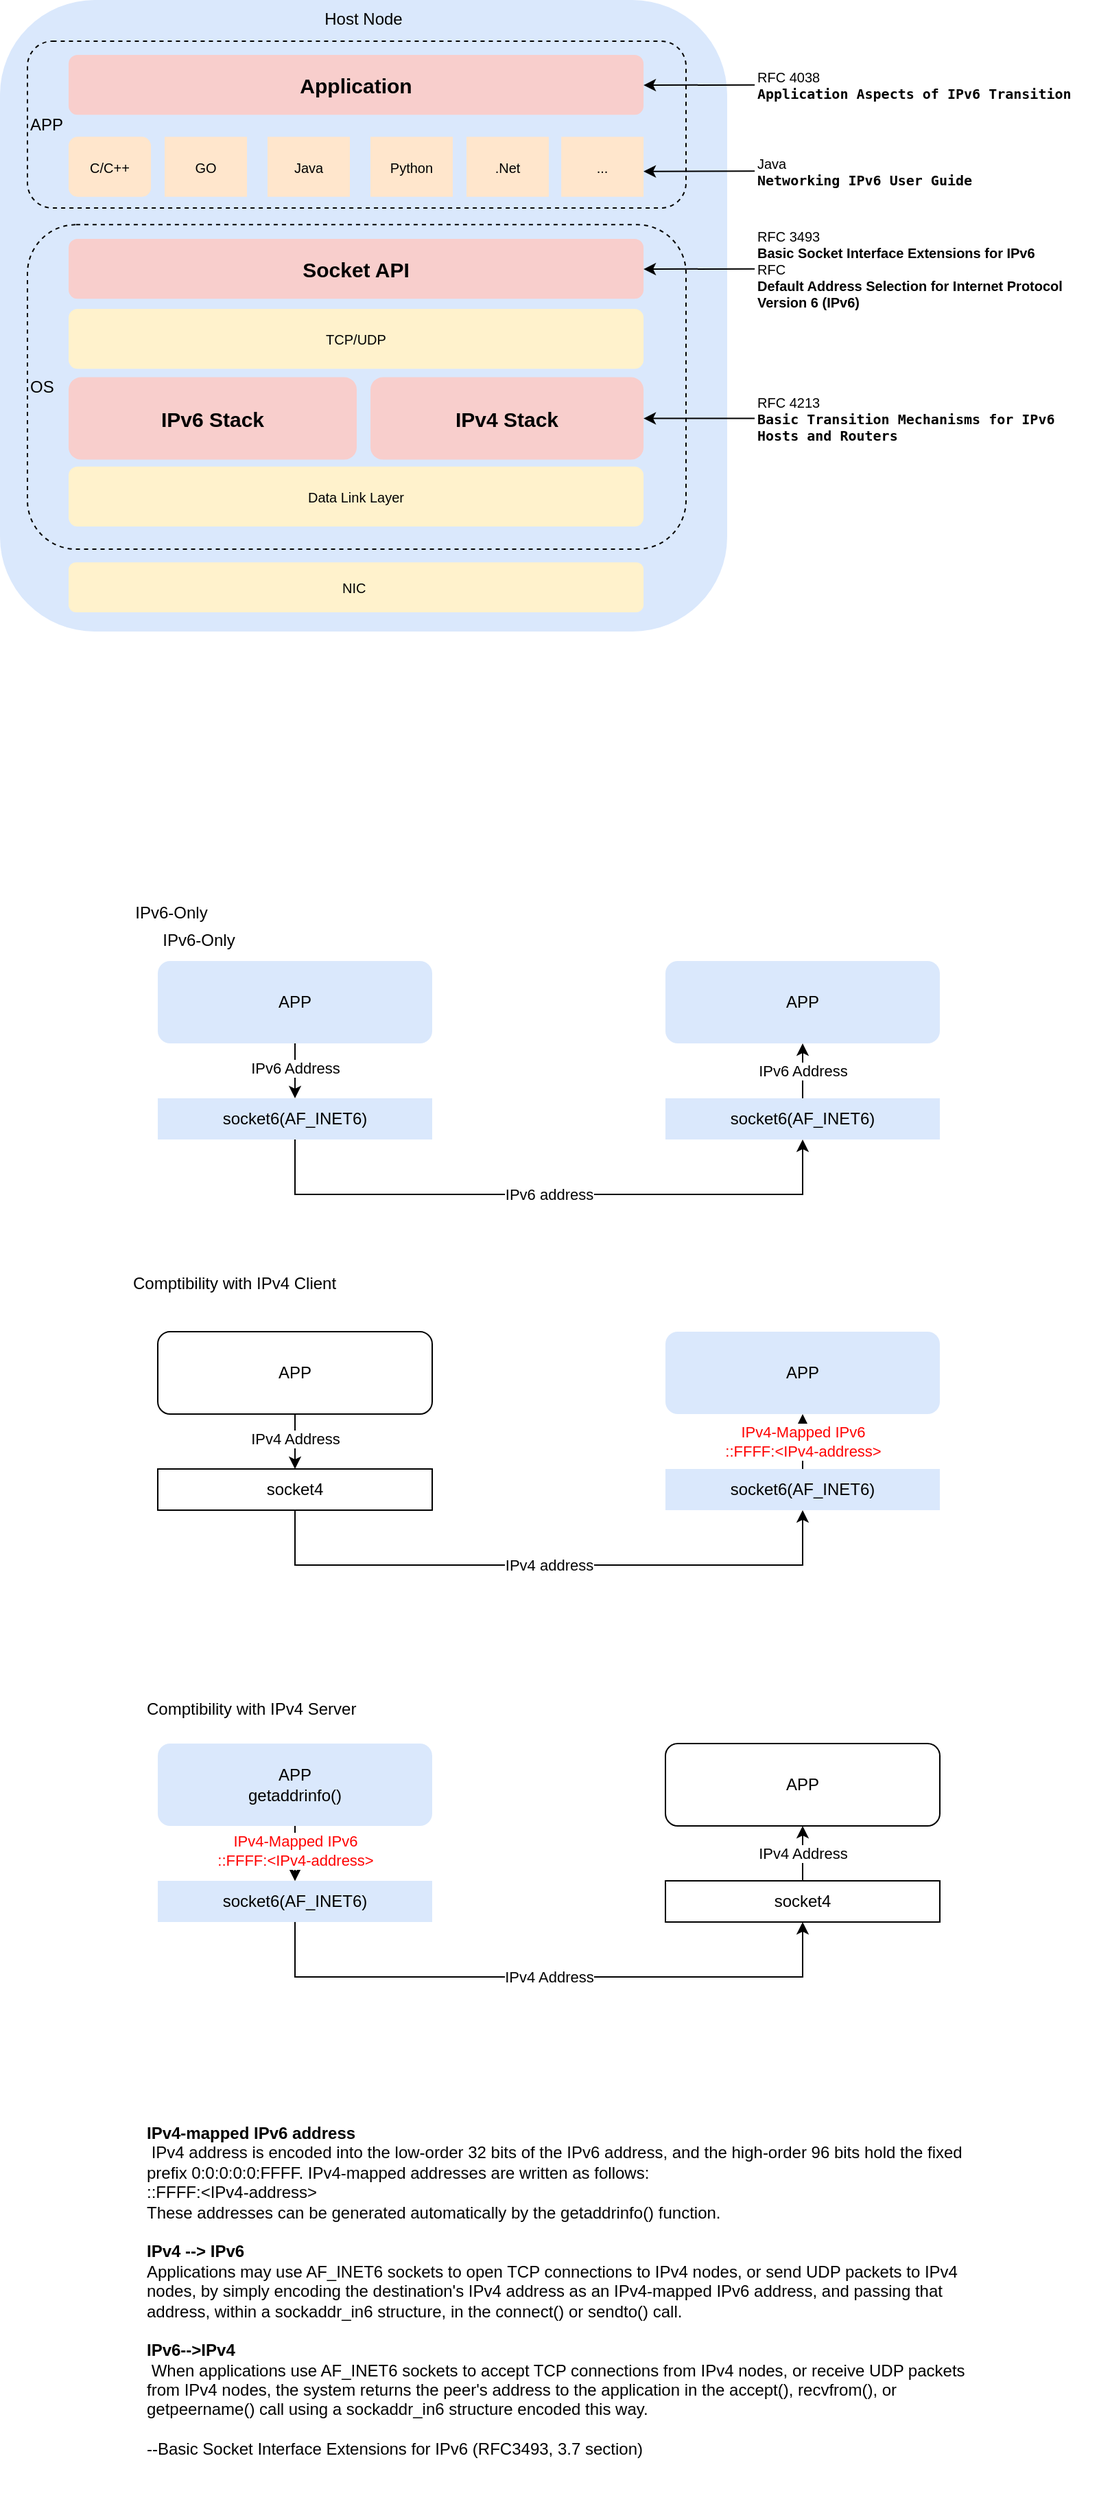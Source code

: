 <mxfile version="24.2.5" type="github">
  <diagram name="Page-1" id="rZ_P2kpU1c0gx4y7kV9n">
    <mxGraphModel dx="909" dy="1777" grid="1" gridSize="10" guides="1" tooltips="1" connect="1" arrows="1" fold="1" page="1" pageScale="1" pageWidth="850" pageHeight="600" math="0" shadow="0">
      <root>
        <mxCell id="0" />
        <mxCell id="1" parent="0" />
        <mxCell id="icOcJ5imzF8ybxUpSHXg-1" value="APP" style="rounded=1;whiteSpace=wrap;html=1;" vertex="1" parent="1">
          <mxGeometry x="140" y="-190" width="200" height="60" as="geometry" />
        </mxCell>
        <mxCell id="icOcJ5imzF8ybxUpSHXg-6" value="APP" style="rounded=1;whiteSpace=wrap;html=1;strokeColor=none;fillColor=#dae8fc;" vertex="1" parent="1">
          <mxGeometry x="510" y="-190" width="200" height="60" as="geometry" />
        </mxCell>
        <mxCell id="icOcJ5imzF8ybxUpSHXg-8" value="socket6(AF_INET6)" style="rounded=0;whiteSpace=wrap;html=1;strokeColor=none;fillColor=#dae8fc;" vertex="1" parent="1">
          <mxGeometry x="510" y="-90" width="200" height="30" as="geometry" />
        </mxCell>
        <mxCell id="icOcJ5imzF8ybxUpSHXg-10" value="IPv4 address" style="endArrow=classic;html=1;rounded=0;exitX=0.5;exitY=1;exitDx=0;exitDy=0;edgeStyle=orthogonalEdgeStyle;entryX=0.5;entryY=1;entryDx=0;entryDy=0;" edge="1" parent="1" target="icOcJ5imzF8ybxUpSHXg-8">
          <mxGeometry width="50" height="50" relative="1" as="geometry">
            <mxPoint x="240" y="-60" as="sourcePoint" />
            <mxPoint x="670" y="-60" as="targetPoint" />
            <Array as="points">
              <mxPoint x="240" y="-20" />
              <mxPoint x="610" y="-20" />
            </Array>
          </mxGeometry>
        </mxCell>
        <mxCell id="icOcJ5imzF8ybxUpSHXg-12" value="" style="endArrow=classic;html=1;rounded=0;exitX=0.5;exitY=1;exitDx=0;exitDy=0;" edge="1" parent="1" source="icOcJ5imzF8ybxUpSHXg-1">
          <mxGeometry width="50" height="50" relative="1" as="geometry">
            <mxPoint x="410" y="-70" as="sourcePoint" />
            <mxPoint x="240" y="-90" as="targetPoint" />
          </mxGeometry>
        </mxCell>
        <mxCell id="icOcJ5imzF8ybxUpSHXg-13" value="IPv4 Address" style="edgeLabel;html=1;align=center;verticalAlign=middle;resizable=0;points=[];" vertex="1" connectable="0" parent="icOcJ5imzF8ybxUpSHXg-12">
          <mxGeometry x="-0.098" relative="1" as="geometry">
            <mxPoint as="offset" />
          </mxGeometry>
        </mxCell>
        <mxCell id="icOcJ5imzF8ybxUpSHXg-14" value="&lt;font data-sider-select-id=&quot;ed5d6f88-564b-4f81-8631-00c8b1efb85c&quot; color=&quot;#ff0000&quot;&gt;IPv4-Mapped IPv6&lt;/font&gt;&lt;div&gt;&lt;font data-sider-select-id=&quot;ed5d6f88-564b-4f81-8631-00c8b1efb85c&quot; color=&quot;#ff0000&quot;&gt;::FFFF:&amp;lt;IPv4-address&amp;gt;&lt;br&gt;&lt;/font&gt;&lt;/div&gt;" style="endArrow=classic;html=1;rounded=0;entryX=0.5;entryY=1;entryDx=0;entryDy=0;exitX=0.5;exitY=0;exitDx=0;exitDy=0;" edge="1" parent="1" source="icOcJ5imzF8ybxUpSHXg-8" target="icOcJ5imzF8ybxUpSHXg-6">
          <mxGeometry width="50" height="50" relative="1" as="geometry">
            <mxPoint x="370" y="10" as="sourcePoint" />
            <mxPoint x="420" y="-40" as="targetPoint" />
          </mxGeometry>
        </mxCell>
        <mxCell id="icOcJ5imzF8ybxUpSHXg-57" value="socket4" style="rounded=0;whiteSpace=wrap;html=1;" vertex="1" parent="1">
          <mxGeometry x="140" y="-90" width="200" height="30" as="geometry" />
        </mxCell>
        <mxCell id="icOcJ5imzF8ybxUpSHXg-58" value="APP" style="rounded=1;whiteSpace=wrap;html=1;fillColor=#dae8fc;strokeColor=none;" vertex="1" parent="1">
          <mxGeometry x="140" y="-460" width="200" height="60" as="geometry" />
        </mxCell>
        <mxCell id="icOcJ5imzF8ybxUpSHXg-59" value="APP" style="rounded=1;whiteSpace=wrap;html=1;fillColor=#dae8fc;strokeColor=none;" vertex="1" parent="1">
          <mxGeometry x="510" y="-460" width="200" height="60" as="geometry" />
        </mxCell>
        <mxCell id="icOcJ5imzF8ybxUpSHXg-60" value="socket6(AF_INET6)" style="rounded=0;whiteSpace=wrap;html=1;fillColor=#dae8fc;strokeColor=none;" vertex="1" parent="1">
          <mxGeometry x="510" y="-360" width="200" height="30" as="geometry" />
        </mxCell>
        <mxCell id="icOcJ5imzF8ybxUpSHXg-61" value="IPv6 address" style="endArrow=classic;html=1;rounded=0;exitX=0.5;exitY=1;exitDx=0;exitDy=0;edgeStyle=orthogonalEdgeStyle;entryX=0.5;entryY=1;entryDx=0;entryDy=0;" edge="1" parent="1" target="icOcJ5imzF8ybxUpSHXg-60">
          <mxGeometry width="50" height="50" relative="1" as="geometry">
            <mxPoint x="240" y="-330" as="sourcePoint" />
            <mxPoint x="670" y="-330" as="targetPoint" />
            <Array as="points">
              <mxPoint x="240" y="-290" />
              <mxPoint x="610" y="-290" />
            </Array>
          </mxGeometry>
        </mxCell>
        <mxCell id="icOcJ5imzF8ybxUpSHXg-62" value="" style="endArrow=classic;html=1;rounded=0;exitX=0.5;exitY=1;exitDx=0;exitDy=0;" edge="1" parent="1" source="icOcJ5imzF8ybxUpSHXg-58">
          <mxGeometry width="50" height="50" relative="1" as="geometry">
            <mxPoint x="410" y="-340" as="sourcePoint" />
            <mxPoint x="240" y="-360" as="targetPoint" />
          </mxGeometry>
        </mxCell>
        <mxCell id="icOcJ5imzF8ybxUpSHXg-63" value="IPv6 Address" style="edgeLabel;html=1;align=center;verticalAlign=middle;resizable=0;points=[];" vertex="1" connectable="0" parent="icOcJ5imzF8ybxUpSHXg-62">
          <mxGeometry x="-0.098" relative="1" as="geometry">
            <mxPoint as="offset" />
          </mxGeometry>
        </mxCell>
        <mxCell id="icOcJ5imzF8ybxUpSHXg-64" value="IPv6 Address" style="endArrow=classic;html=1;rounded=0;entryX=0.5;entryY=1;entryDx=0;entryDy=0;exitX=0.5;exitY=0;exitDx=0;exitDy=0;" edge="1" parent="1" source="icOcJ5imzF8ybxUpSHXg-60" target="icOcJ5imzF8ybxUpSHXg-59">
          <mxGeometry width="50" height="50" relative="1" as="geometry">
            <mxPoint x="370" y="-260" as="sourcePoint" />
            <mxPoint x="420" y="-310" as="targetPoint" />
          </mxGeometry>
        </mxCell>
        <mxCell id="icOcJ5imzF8ybxUpSHXg-65" value="socket6(AF_INET6)" style="rounded=0;whiteSpace=wrap;html=1;fillColor=#dae8fc;strokeColor=none;" vertex="1" parent="1">
          <mxGeometry x="140" y="-360" width="200" height="30" as="geometry" />
        </mxCell>
        <mxCell id="icOcJ5imzF8ybxUpSHXg-74" value="" style="edgeStyle=orthogonalEdgeStyle;rounded=0;orthogonalLoop=1;jettySize=auto;html=1;" edge="1" parent="1" source="icOcJ5imzF8ybxUpSHXg-66" target="icOcJ5imzF8ybxUpSHXg-73">
          <mxGeometry relative="1" as="geometry" />
        </mxCell>
        <mxCell id="icOcJ5imzF8ybxUpSHXg-66" value="APP&lt;div&gt;getaddrinfo()&lt;/div&gt;" style="rounded=1;whiteSpace=wrap;html=1;strokeColor=none;fillColor=#dae8fc;" vertex="1" parent="1">
          <mxGeometry x="140" y="110" width="200" height="60" as="geometry" />
        </mxCell>
        <mxCell id="icOcJ5imzF8ybxUpSHXg-67" value="APP" style="rounded=1;whiteSpace=wrap;html=1;" vertex="1" parent="1">
          <mxGeometry x="510" y="110" width="200" height="60" as="geometry" />
        </mxCell>
        <mxCell id="icOcJ5imzF8ybxUpSHXg-68" value="socket4" style="rounded=0;whiteSpace=wrap;html=1;" vertex="1" parent="1">
          <mxGeometry x="510" y="210" width="200" height="30" as="geometry" />
        </mxCell>
        <mxCell id="icOcJ5imzF8ybxUpSHXg-69" value="IPv4 Address" style="endArrow=classic;html=1;rounded=0;exitX=0.5;exitY=1;exitDx=0;exitDy=0;edgeStyle=orthogonalEdgeStyle;entryX=0.5;entryY=1;entryDx=0;entryDy=0;" edge="1" parent="1" target="icOcJ5imzF8ybxUpSHXg-68">
          <mxGeometry width="50" height="50" relative="1" as="geometry">
            <mxPoint x="240" y="240" as="sourcePoint" />
            <mxPoint x="670" y="240" as="targetPoint" />
            <Array as="points">
              <mxPoint x="240" y="280" />
              <mxPoint x="610" y="280" />
            </Array>
          </mxGeometry>
        </mxCell>
        <mxCell id="icOcJ5imzF8ybxUpSHXg-70" value="" style="endArrow=classic;html=1;rounded=0;exitX=0.5;exitY=1;exitDx=0;exitDy=0;" edge="1" parent="1" source="icOcJ5imzF8ybxUpSHXg-66">
          <mxGeometry width="50" height="50" relative="1" as="geometry">
            <mxPoint x="410" y="230" as="sourcePoint" />
            <mxPoint x="240" y="210" as="targetPoint" />
          </mxGeometry>
        </mxCell>
        <mxCell id="icOcJ5imzF8ybxUpSHXg-71" value="&lt;font data-sider-select-id=&quot;ed5d6f88-564b-4f81-8631-00c8b1efb85c&quot; color=&quot;#ff0000&quot;&gt;IPv4-Mapped IPv6&lt;/font&gt;&lt;div&gt;&lt;font data-sider-select-id=&quot;ed5d6f88-564b-4f81-8631-00c8b1efb85c&quot; color=&quot;#ff0000&quot;&gt;::FFFF:&amp;lt;IPv4-address&amp;gt;&lt;/font&gt;&lt;/div&gt;" style="edgeLabel;html=1;align=center;verticalAlign=middle;resizable=0;points=[];" vertex="1" connectable="0" parent="icOcJ5imzF8ybxUpSHXg-70">
          <mxGeometry x="-0.098" relative="1" as="geometry">
            <mxPoint as="offset" />
          </mxGeometry>
        </mxCell>
        <mxCell id="icOcJ5imzF8ybxUpSHXg-72" value="IPv4 Address" style="endArrow=classic;html=1;rounded=0;entryX=0.5;entryY=1;entryDx=0;entryDy=0;exitX=0.5;exitY=0;exitDx=0;exitDy=0;" edge="1" parent="1" source="icOcJ5imzF8ybxUpSHXg-68" target="icOcJ5imzF8ybxUpSHXg-67">
          <mxGeometry width="50" height="50" relative="1" as="geometry">
            <mxPoint x="370" y="310" as="sourcePoint" />
            <mxPoint x="420" y="260" as="targetPoint" />
          </mxGeometry>
        </mxCell>
        <mxCell id="icOcJ5imzF8ybxUpSHXg-73" value="socket6(AF_INET6)" style="rounded=0;whiteSpace=wrap;html=1;strokeColor=none;fillColor=#dae8fc;" vertex="1" parent="1">
          <mxGeometry x="140" y="210" width="200" height="30" as="geometry" />
        </mxCell>
        <mxCell id="icOcJ5imzF8ybxUpSHXg-75" value="IPv6-Only" style="text;html=1;align=center;verticalAlign=middle;whiteSpace=wrap;rounded=0;" vertex="1" parent="1">
          <mxGeometry x="120" y="-510" width="60" height="30" as="geometry" />
        </mxCell>
        <mxCell id="icOcJ5imzF8ybxUpSHXg-76" value="Comptibility with IPv4 Client" style="text;html=1;align=left;verticalAlign=middle;whiteSpace=wrap;rounded=0;" vertex="1" parent="1">
          <mxGeometry x="120" y="-240" width="240" height="30" as="geometry" />
        </mxCell>
        <mxCell id="icOcJ5imzF8ybxUpSHXg-77" value="IPv6-Only" style="text;html=1;align=center;verticalAlign=middle;whiteSpace=wrap;rounded=0;" vertex="1" parent="1">
          <mxGeometry x="140" y="-490" width="60" height="30" as="geometry" />
        </mxCell>
        <mxCell id="icOcJ5imzF8ybxUpSHXg-79" value="Comptibility with IPv4 Server" style="text;html=1;align=left;verticalAlign=middle;whiteSpace=wrap;rounded=0;" vertex="1" parent="1">
          <mxGeometry x="130" y="70" width="240" height="30" as="geometry" />
        </mxCell>
        <mxCell id="icOcJ5imzF8ybxUpSHXg-80" value="&lt;b data-sider-select-id=&quot;4dd214a8-5db6-41d3-b710-cdda6e6183cf&quot;&gt;IPv4-mapped IPv6 address&lt;/b&gt;&lt;div data-sider-select-id=&quot;9b86270d-a50b-4bd0-8c5a-72402ec19036&quot;&gt;&amp;nbsp;IPv4 address is encoded into the low-order 32 bits of the IPv6 address, and the high-order 96 bits hold the fixed prefix 0:0:0:0:0:FFFF.  IPv4-mapped addresses are written as follows:&lt;br&gt;      ::FFFF:&amp;lt;IPv4-address&amp;gt;&lt;br&gt;   These addresses can be generated automatically by the getaddrinfo() function.&lt;br&gt;&lt;br&gt;&lt;b data-sider-select-id=&quot;79032d63-1c1d-43e4-9b67-b446f5373edb&quot;&gt;IPv4 --&amp;gt; IPv6&lt;/b&gt;&lt;br data-sider-select-id=&quot;9023410b-1a3b-4cb5-8c9a-3f16db68c0e2&quot;&gt;   Applications may use AF_INET6 sockets to open TCP connections to IPv4 nodes, or send UDP packets to IPv4 nodes, by simply encoding the&amp;nbsp;destination&#39;s IPv4 address as an IPv4-mapped IPv6 address, and passing that address, within a sockaddr_in6 structure, in the connect() or sendto() call.&amp;nbsp;&lt;/div&gt;&lt;div data-sider-select-id=&quot;9b86270d-a50b-4bd0-8c5a-72402ec19036&quot;&gt;&lt;br&gt;&lt;/div&gt;&lt;div data-sider-select-id=&quot;9b86270d-a50b-4bd0-8c5a-72402ec19036&quot;&gt;&lt;b data-sider-select-id=&quot;1e90207f-9b80-478c-bf6e-feb3072ee823&quot;&gt;IPv6--&amp;gt;IPv4&lt;/b&gt;&lt;/div&gt;&lt;div data-sider-select-id=&quot;9b86270d-a50b-4bd0-8c5a-72402ec19036&quot;&gt;&amp;nbsp;When applications use AF_INET6 sockets to accept TCP connections from IPv4 nodes, or receive UDP packets from IPv4 nodes, the system returns the peer&#39;s address to the application in the accept(), recvfrom(), or getpeername() call using a sockaddr_in6 structure encoded this way.&lt;/div&gt;&lt;div data-sider-select-id=&quot;9b86270d-a50b-4bd0-8c5a-72402ec19036&quot;&gt;&lt;br&gt;&lt;/div&gt;&lt;div data-sider-select-id=&quot;9b86270d-a50b-4bd0-8c5a-72402ec19036&quot;&gt;--Basic Socket Interface Extensions for IPv6 (RFC3493, 3.7 section)&lt;/div&gt;" style="text;whiteSpace=wrap;html=1;" vertex="1" parent="1">
          <mxGeometry x="130" y="380" width="610" height="280" as="geometry" />
        </mxCell>
        <mxCell id="icOcJ5imzF8ybxUpSHXg-117" value="Host Node" style="whiteSpace=wrap;html=1;rounded=1;fillColor=#dae8fc;strokeColor=none;verticalAlign=top;align=center;" vertex="1" parent="1">
          <mxGeometry x="25" y="-1160" width="530" height="460" as="geometry" />
        </mxCell>
        <mxCell id="icOcJ5imzF8ybxUpSHXg-118" value="APP" style="whiteSpace=wrap;html=1;rounded=1;fillColor=none;strokeColor=default;verticalAlign=middle;align=left;dashed=1;strokeWidth=1;" vertex="1" parent="1">
          <mxGeometry x="45" y="-1130" width="480" height="121.51" as="geometry" />
        </mxCell>
        <mxCell id="icOcJ5imzF8ybxUpSHXg-119" value="OS" style="whiteSpace=wrap;html=1;rounded=1;fillColor=none;strokeColor=default;verticalAlign=middle;align=left;dashed=1;strokeWidth=1;" vertex="1" parent="1">
          <mxGeometry x="45" y="-996.33" width="480" height="236.33" as="geometry" />
        </mxCell>
        <mxCell id="icOcJ5imzF8ybxUpSHXg-120" value="&lt;div style=&quot;&quot;&gt;&lt;span style=&quot;background-color: initial;&quot;&gt;NIC&amp;nbsp;&lt;/span&gt;&lt;/div&gt;" style="rounded=1;whiteSpace=wrap;html=1;fontSize=10;strokeWidth=1;strokeColor=none;fillColor=#fff2cc;align=center;flipV=0;flipH=1;" vertex="1" parent="1">
          <mxGeometry x="75" y="-750.42" width="419.05" height="36.42" as="geometry" />
        </mxCell>
        <mxCell id="icOcJ5imzF8ybxUpSHXg-121" value="IPv6 Stack" style="rounded=1;whiteSpace=wrap;html=1;fontSize=15;strokeWidth=1;strokeColor=none;fillColor=#f8cecc;fontStyle=1;flipV=1;flipH=1;" vertex="1" parent="1">
          <mxGeometry x="75" y="-885.23" width="210" height="60.04" as="geometry" />
        </mxCell>
        <mxCell id="icOcJ5imzF8ybxUpSHXg-122" value="Data Link Layer" style="rounded=1;whiteSpace=wrap;html=1;fontSize=10;strokeWidth=1;strokeColor=none;fillColor=#fff2cc;align=center;flipV=1;flipH=1;" vertex="1" parent="1">
          <mxGeometry x="75" y="-820.183" width="419.048" height="43.667" as="geometry" />
        </mxCell>
        <mxCell id="icOcJ5imzF8ybxUpSHXg-123" value="TCP/UDP" style="rounded=1;whiteSpace=wrap;html=1;fontSize=10;strokeWidth=1;strokeColor=none;fillColor=#fff2cc;align=center;flipV=1;flipH=1;" vertex="1" parent="1">
          <mxGeometry x="75" y="-935" width="419.048" height="43.667" as="geometry" />
        </mxCell>
        <mxCell id="icOcJ5imzF8ybxUpSHXg-124" value="Socket API" style="rounded=1;whiteSpace=wrap;html=1;fontSize=15;strokeWidth=1;strokeColor=none;fillColor=#f8cecc;align=center;fontStyle=1;flipV=1;flipH=1;" vertex="1" parent="1">
          <mxGeometry x="75" y="-986" width="419.048" height="43.667" as="geometry" />
        </mxCell>
        <mxCell id="icOcJ5imzF8ybxUpSHXg-125" value="C/C++" style="rounded=1;whiteSpace=wrap;html=1;fontSize=10;strokeWidth=1;strokeColor=none;fillColor=#ffe6cc;align=center;flipV=0;flipH=1;" vertex="1" parent="1">
          <mxGeometry x="75" y="-1060.33" width="60" height="43.67" as="geometry" />
        </mxCell>
        <mxCell id="icOcJ5imzF8ybxUpSHXg-126" value="GO" style="rounded=1;whiteSpace=wrap;html=1;fontSize=10;strokeWidth=1;strokeColor=none;fillColor=#ffe6cc;align=center;arcSize=0;" vertex="1" parent="1">
          <mxGeometry x="145" y="-1060.33" width="60" height="43.67" as="geometry" />
        </mxCell>
        <mxCell id="icOcJ5imzF8ybxUpSHXg-127" value="Java" style="rounded=1;whiteSpace=wrap;html=1;fontSize=10;strokeWidth=1;strokeColor=none;fillColor=#ffe6cc;align=center;arcSize=0;" vertex="1" parent="1">
          <mxGeometry x="220" y="-1060.33" width="60" height="43.67" as="geometry" />
        </mxCell>
        <mxCell id="icOcJ5imzF8ybxUpSHXg-128" value="Python" style="rounded=1;whiteSpace=wrap;html=1;fontSize=10;strokeWidth=1;strokeColor=none;fillColor=#ffe6cc;align=center;arcSize=0;" vertex="1" parent="1">
          <mxGeometry x="295" y="-1060.33" width="60" height="43.67" as="geometry" />
        </mxCell>
        <mxCell id="icOcJ5imzF8ybxUpSHXg-129" value=".Net" style="rounded=1;whiteSpace=wrap;html=1;fontSize=10;strokeWidth=1;strokeColor=none;fillColor=#ffe6cc;align=center;arcSize=0;" vertex="1" parent="1">
          <mxGeometry x="365" y="-1060.33" width="60" height="43.67" as="geometry" />
        </mxCell>
        <mxCell id="icOcJ5imzF8ybxUpSHXg-130" value="..." style="rounded=1;whiteSpace=wrap;html=1;fontSize=10;strokeWidth=1;strokeColor=none;fillColor=#ffe6cc;align=center;arcSize=0;" vertex="1" parent="1">
          <mxGeometry x="434.05" y="-1060.33" width="60" height="43.67" as="geometry" />
        </mxCell>
        <mxCell id="icOcJ5imzF8ybxUpSHXg-131" value="Application" style="rounded=1;whiteSpace=wrap;html=1;fontSize=15;strokeWidth=1;strokeColor=none;fillColor=#f8cecc;align=center;fontStyle=1;flipV=0;flipH=1;" vertex="1" parent="1">
          <mxGeometry x="75" y="-1120" width="419.048" height="43.667" as="geometry" />
        </mxCell>
        <mxCell id="icOcJ5imzF8ybxUpSHXg-132" value="IPv4 Stack" style="rounded=1;whiteSpace=wrap;html=1;fontSize=15;strokeWidth=1;strokeColor=none;fillColor=#f8cecc;fontStyle=1" vertex="1" parent="1">
          <mxGeometry x="295" y="-885.23" width="199.05" height="60.04" as="geometry" />
        </mxCell>
        <mxCell id="icOcJ5imzF8ybxUpSHXg-133" value="&lt;div data-sider-select-id=&quot;f37c8456-bf8c-4f8a-89ce-bba583378e5a&quot; style=&quot;font-size: 10px;&quot;&gt;RFC 4213&lt;/div&gt;&lt;div style=&quot;font-size: 10px;&quot;&gt;&lt;pre style=&quot;font-size: 10px; margin-top: 0px; margin-bottom: 0px;&quot;&gt;&lt;span style=&quot;display: inline; font-size: 10px; font-weight: bold;&quot; data-sider-select-id=&quot;4874f4fa-2349-4c50-a16f-f6f1220eff90&quot; class=&quot;h1&quot;&gt;Basic Transition Mechanisms for IPv6 &lt;/span&gt;&lt;/pre&gt;&lt;pre style=&quot;font-size: 10px; margin-top: 0px; margin-bottom: 0px;&quot;&gt;&lt;span style=&quot;display: inline; font-size: 10px; font-weight: bold;&quot; data-sider-select-id=&quot;4874f4fa-2349-4c50-a16f-f6f1220eff90&quot; class=&quot;h1&quot;&gt;Hosts and Routers&lt;/span&gt;&lt;/pre&gt;&lt;/div&gt;" style="text;html=1;align=left;verticalAlign=middle;rounded=0;fontSize=10;whiteSpace=wrap;" vertex="1" parent="1">
          <mxGeometry x="575" y="-880.21" width="220" height="50" as="geometry" />
        </mxCell>
        <mxCell id="icOcJ5imzF8ybxUpSHXg-134" value="" style="endArrow=classic;html=1;rounded=0;exitX=0;exitY=0.5;exitDx=0;exitDy=0;entryX=1;entryY=0.5;entryDx=0;entryDy=0;" edge="1" parent="1" source="icOcJ5imzF8ybxUpSHXg-133" target="icOcJ5imzF8ybxUpSHXg-132">
          <mxGeometry width="50" height="50" relative="1" as="geometry">
            <mxPoint x="385" y="-980" as="sourcePoint" />
            <mxPoint x="435" y="-1030" as="targetPoint" />
          </mxGeometry>
        </mxCell>
        <mxCell id="icOcJ5imzF8ybxUpSHXg-135" value="&lt;div data-sider-select-id=&quot;10d36287-2a77-4f72-8a60-e9d3261a410f&quot; style=&quot;font-size: 10px;&quot;&gt;RFC 3493&lt;/div&gt;&lt;div data-sider-select-id=&quot;10d36287-2a77-4f72-8a60-e9d3261a410f&quot; style=&quot;&quot;&gt;&lt;b&gt;Basic Socket Interface Extensions for IPv6&lt;/b&gt;&lt;br&gt;&lt;/div&gt;&lt;div data-sider-select-id=&quot;10d36287-2a77-4f72-8a60-e9d3261a410f&quot; style=&quot;&quot;&gt;RFC&amp;nbsp;&lt;/div&gt;&lt;div data-sider-select-id=&quot;10d36287-2a77-4f72-8a60-e9d3261a410f&quot; style=&quot;&quot;&gt;&lt;b data-sider-select-id=&quot;2b95129f-3061-4639-8080-8fa92e2fb9ad&quot;&gt;Default Address Selection for Internet Protocol Version 6 (IPv6)&lt;/b&gt;&lt;br&gt;&lt;/div&gt;" style="text;html=1;align=left;verticalAlign=middle;whiteSpace=wrap;rounded=0;fontSize=10;" vertex="1" parent="1">
          <mxGeometry x="575.05" y="-989.17" width="239.95" height="50" as="geometry" />
        </mxCell>
        <mxCell id="icOcJ5imzF8ybxUpSHXg-136" value="" style="endArrow=classic;html=1;rounded=0;exitX=0;exitY=0.5;exitDx=0;exitDy=0;entryX=1;entryY=0.5;entryDx=0;entryDy=0;" edge="1" parent="1" source="icOcJ5imzF8ybxUpSHXg-135">
          <mxGeometry width="50" height="50" relative="1" as="geometry">
            <mxPoint x="385.05" y="-1088.96" as="sourcePoint" />
            <mxPoint x="494.05" y="-963.96" as="targetPoint" />
          </mxGeometry>
        </mxCell>
        <mxCell id="icOcJ5imzF8ybxUpSHXg-137" value="&lt;div data-sider-select-id=&quot;c3250534-daea-4c97-89fa-9fc5328a1eec&quot; style=&quot;font-size: 10px;&quot;&gt;RFC 4038&lt;/div&gt;&lt;div style=&quot;font-size: 10px;&quot;&gt;&lt;pre style=&quot;font-size: 10px; margin-top: 0px; margin-bottom: 0px;&quot;&gt;&lt;span style=&quot;display: inline; font-size: 10px; font-weight: bold;&quot; data-sider-select-id=&quot;4874f4fa-2349-4c50-a16f-f6f1220eff90&quot; class=&quot;h1&quot;&gt;Application Aspects of IPv6 Transition&lt;/span&gt;&lt;/pre&gt;&lt;/div&gt;" style="text;html=1;align=left;verticalAlign=middle;whiteSpace=wrap;rounded=0;fontSize=10;" vertex="1" parent="1">
          <mxGeometry x="575.05" y="-1123.17" width="249.95" height="50" as="geometry" />
        </mxCell>
        <mxCell id="icOcJ5imzF8ybxUpSHXg-138" value="" style="endArrow=classic;html=1;rounded=0;exitX=0;exitY=0.5;exitDx=0;exitDy=0;entryX=1;entryY=0.5;entryDx=0;entryDy=0;" edge="1" parent="1" source="icOcJ5imzF8ybxUpSHXg-137">
          <mxGeometry width="50" height="50" relative="1" as="geometry">
            <mxPoint x="385.05" y="-1222.96" as="sourcePoint" />
            <mxPoint x="494.05" y="-1097.96" as="targetPoint" />
          </mxGeometry>
        </mxCell>
        <mxCell id="icOcJ5imzF8ybxUpSHXg-139" value="&lt;div data-sider-select-id=&quot;c3250534-daea-4c97-89fa-9fc5328a1eec&quot; style=&quot;font-size: 10px;&quot;&gt;Java&lt;/div&gt;&lt;div style=&quot;&quot;&gt;&lt;pre style=&quot;margin-top: 0px; margin-bottom: 0px;&quot;&gt;&lt;b&gt;Networking IPv6 User Guide&lt;/b&gt;&lt;br&gt;&lt;/pre&gt;&lt;/div&gt;" style="text;html=1;align=left;verticalAlign=middle;whiteSpace=wrap;rounded=0;fontSize=10;" vertex="1" parent="1">
          <mxGeometry x="575.05" y="-1060.33" width="249.95" height="50" as="geometry" />
        </mxCell>
        <mxCell id="icOcJ5imzF8ybxUpSHXg-140" value="" style="endArrow=classic;html=1;rounded=0;exitX=0;exitY=0.5;exitDx=0;exitDy=0;entryX=1;entryY=0.5;entryDx=0;entryDy=0;" edge="1" parent="1" source="icOcJ5imzF8ybxUpSHXg-139">
          <mxGeometry width="50" height="50" relative="1" as="geometry">
            <mxPoint x="385.05" y="-1160.12" as="sourcePoint" />
            <mxPoint x="494.05" y="-1035.12" as="targetPoint" />
          </mxGeometry>
        </mxCell>
      </root>
    </mxGraphModel>
  </diagram>
</mxfile>
